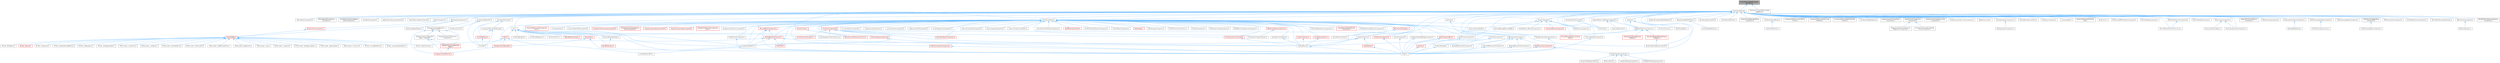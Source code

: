 digraph "AsyncPhysicsStateProcessorInterface.h"
{
 // INTERACTIVE_SVG=YES
 // LATEX_PDF_SIZE
  bgcolor="transparent";
  edge [fontname=Helvetica,fontsize=10,labelfontname=Helvetica,labelfontsize=10];
  node [fontname=Helvetica,fontsize=10,shape=box,height=0.2,width=0.4];
  Node1 [id="Node000001",label="AsyncPhysicsStateProcessor\lInterface.h",height=0.2,width=0.4,color="gray40", fillcolor="grey60", style="filled", fontcolor="black",tooltip=" "];
  Node1 -> Node2 [id="edge1_Node000001_Node000002",dir="back",color="steelblue1",style="solid",tooltip=" "];
  Node2 [id="Node000002",label="ActorComponent.h",height=0.2,width=0.4,color="grey40", fillcolor="white", style="filled",URL="$da/db1/ActorComponent_8h.html",tooltip=" "];
  Node2 -> Node3 [id="edge2_Node000002_Node000003",dir="back",color="steelblue1",style="solid",tooltip=" "];
  Node3 [id="Node000003",label="AIPerceptionComponent.h",height=0.2,width=0.4,color="grey40", fillcolor="white", style="filled",URL="$d6/d0a/AIPerceptionComponent_8h.html",tooltip=" "];
  Node2 -> Node4 [id="edge3_Node000002_Node000004",dir="back",color="steelblue1",style="solid",tooltip=" "];
  Node4 [id="Node000004",label="AIPerceptionStimuliSource\lComponent.h",height=0.2,width=0.4,color="grey40", fillcolor="white", style="filled",URL="$df/da3/AIPerceptionStimuliSourceComponent_8h.html",tooltip=" "];
  Node2 -> Node5 [id="edge4_Node000002_Node000005",dir="back",color="steelblue1",style="solid",tooltip=" "];
  Node5 [id="Node000005",label="ActorTextureStreamingBuild\lDataComponent.h",height=0.2,width=0.4,color="grey40", fillcolor="white", style="filled",URL="$d2/d6d/ActorTextureStreamingBuildDataComponent_8h.html",tooltip=" "];
  Node2 -> Node6 [id="edge5_Node000002_Node000006",dir="back",color="steelblue1",style="solid",tooltip=" "];
  Node6 [id="Node000006",label="AnimNextComponent.h",height=0.2,width=0.4,color="grey40", fillcolor="white", style="filled",URL="$d2/d67/AnimNextComponent_8h.html",tooltip=" "];
  Node2 -> Node7 [id="edge6_Node000002_Node000007",dir="back",color="steelblue1",style="solid",tooltip=" "];
  Node7 [id="Node000007",label="ApplicationLifecycleComponent.h",height=0.2,width=0.4,color="grey40", fillcolor="white", style="filled",URL="$de/db6/ApplicationLifecycleComponent_8h.html",tooltip=" "];
  Node2 -> Node8 [id="edge7_Node000002_Node000008",dir="back",color="steelblue1",style="solid",tooltip=" "];
  Node8 [id="Node000008",label="AsyncPhysicsInputComponent.h",height=0.2,width=0.4,color="grey40", fillcolor="white", style="filled",URL="$da/d20/AsyncPhysicsInputComponent_8h.html",tooltip=" "];
  Node2 -> Node9 [id="edge8_Node000002_Node000009",dir="back",color="steelblue1",style="solid",tooltip=" "];
  Node9 [id="Node000009",label="BlackboardComponent.h",height=0.2,width=0.4,color="grey40", fillcolor="white", style="filled",URL="$d9/d2d/BlackboardComponent_8h.html",tooltip=" "];
  Node9 -> Node10 [id="edge9_Node000009_Node000010",dir="back",color="steelblue1",style="solid",tooltip=" "];
  Node10 [id="Node000010",label="BlackboardKeyAllTypes.h",height=0.2,width=0.4,color="grey40", fillcolor="white", style="filled",URL="$d5/d34/BlackboardKeyAllTypes_8h.html",tooltip=" "];
  Node9 -> Node11 [id="edge10_Node000009_Node000011",dir="back",color="steelblue1",style="solid",tooltip=" "];
  Node11 [id="Node000011",label="ValueOrBBKey.h",height=0.2,width=0.4,color="red", fillcolor="#FFF0F0", style="filled",URL="$d4/d32/ValueOrBBKey_8h.html",tooltip=" "];
  Node11 -> Node12 [id="edge11_Node000011_Node000012",dir="back",color="steelblue1",style="solid",tooltip=" "];
  Node12 [id="Node000012",label="BTDecorator_ConeCheck.h",height=0.2,width=0.4,color="grey40", fillcolor="white", style="filled",URL="$dd/d41/BTDecorator__ConeCheck_8h.html",tooltip=" "];
  Node11 -> Node13 [id="edge12_Node000011_Node000013",dir="back",color="steelblue1",style="solid",tooltip=" "];
  Node13 [id="Node000013",label="BTDecorator_Cooldown.h",height=0.2,width=0.4,color="grey40", fillcolor="white", style="filled",URL="$d5/d82/BTDecorator__Cooldown_8h.html",tooltip=" "];
  Node11 -> Node14 [id="edge13_Node000011_Node000014",dir="back",color="steelblue1",style="solid",tooltip=" "];
  Node14 [id="Node000014",label="BTDecorator_DoesPathExist.h",height=0.2,width=0.4,color="grey40", fillcolor="white", style="filled",URL="$d2/d5c/BTDecorator__DoesPathExist_8h.html",tooltip=" "];
  Node11 -> Node15 [id="edge14_Node000011_Node000015",dir="back",color="steelblue1",style="solid",tooltip=" "];
  Node15 [id="Node000015",label="BTDecorator_IsAtLocation.h",height=0.2,width=0.4,color="grey40", fillcolor="white", style="filled",URL="$dd/d6b/BTDecorator__IsAtLocation_8h.html",tooltip=" "];
  Node11 -> Node16 [id="edge15_Node000011_Node000016",dir="back",color="steelblue1",style="solid",tooltip=" "];
  Node16 [id="Node000016",label="BTDecorator_IsBBEntryOfClass.h",height=0.2,width=0.4,color="grey40", fillcolor="white", style="filled",URL="$db/db2/BTDecorator__IsBBEntryOfClass_8h.html",tooltip=" "];
  Node11 -> Node17 [id="edge16_Node000011_Node000017",dir="back",color="steelblue1",style="solid",tooltip=" "];
  Node17 [id="Node000017",label="BTDecorator_KeepInCone.h",height=0.2,width=0.4,color="grey40", fillcolor="white", style="filled",URL="$d6/dea/BTDecorator__KeepInCone_8h.html",tooltip=" "];
  Node11 -> Node18 [id="edge17_Node000011_Node000018",dir="back",color="steelblue1",style="solid",tooltip=" "];
  Node18 [id="Node000018",label="BTDecorator_Loop.h",height=0.2,width=0.4,color="grey40", fillcolor="white", style="filled",URL="$d1/ddb/BTDecorator__Loop_8h.html",tooltip=" "];
  Node11 -> Node19 [id="edge18_Node000011_Node000019",dir="back",color="steelblue1",style="solid",tooltip=" "];
  Node19 [id="Node000019",label="BTDecorator_LoopUntil.h",height=0.2,width=0.4,color="grey40", fillcolor="white", style="filled",URL="$d2/d65/BTDecorator__LoopUntil_8h.html",tooltip=" "];
  Node11 -> Node20 [id="edge19_Node000011_Node000020",dir="back",color="steelblue1",style="solid",tooltip=" "];
  Node20 [id="Node000020",label="BTDecorator_SetTagCooldown.h",height=0.2,width=0.4,color="grey40", fillcolor="white", style="filled",URL="$d9/dfe/BTDecorator__SetTagCooldown_8h.html",tooltip=" "];
  Node11 -> Node21 [id="edge20_Node000011_Node000021",dir="back",color="steelblue1",style="solid",tooltip=" "];
  Node21 [id="Node000021",label="BTDecorator_TagCooldown.h",height=0.2,width=0.4,color="grey40", fillcolor="white", style="filled",URL="$d0/d4a/BTDecorator__TagCooldown_8h.html",tooltip=" "];
  Node11 -> Node22 [id="edge21_Node000011_Node000022",dir="back",color="steelblue1",style="solid",tooltip=" "];
  Node22 [id="Node000022",label="BTDecorator_TimeLimit.h",height=0.2,width=0.4,color="grey40", fillcolor="white", style="filled",URL="$d4/dc0/BTDecorator__TimeLimit_8h.html",tooltip=" "];
  Node11 -> Node23 [id="edge22_Node000011_Node000023",dir="back",color="steelblue1",style="solid",tooltip=" "];
  Node23 [id="Node000023",label="BTTask_FinishWithResult.h",height=0.2,width=0.4,color="grey40", fillcolor="white", style="filled",URL="$dd/dbf/BTTask__FinishWithResult_8h.html",tooltip=" "];
  Node11 -> Node24 [id="edge23_Node000011_Node000024",dir="back",color="steelblue1",style="solid",tooltip=" "];
  Node24 [id="Node000024",label="BTTask_GameplayTaskBase.h",height=0.2,width=0.4,color="grey40", fillcolor="white", style="filled",URL="$df/d1a/BTTask__GameplayTaskBase_8h.html",tooltip=" "];
  Node11 -> Node25 [id="edge24_Node000011_Node000025",dir="back",color="steelblue1",style="solid",tooltip=" "];
  Node25 [id="Node000025",label="BTTask_MakeNoise.h",height=0.2,width=0.4,color="grey40", fillcolor="white", style="filled",URL="$d8/d21/BTTask__MakeNoise_8h.html",tooltip=" "];
  Node11 -> Node26 [id="edge25_Node000011_Node000026",dir="back",color="steelblue1",style="solid",tooltip=" "];
  Node26 [id="Node000026",label="BTTask_MoveTo.h",height=0.2,width=0.4,color="red", fillcolor="#FFF0F0", style="filled",URL="$d7/d8b/BTTask__MoveTo_8h.html",tooltip=" "];
  Node11 -> Node28 [id="edge26_Node000011_Node000028",dir="back",color="steelblue1",style="solid",tooltip=" "];
  Node28 [id="Node000028",label="BTTask_PlayAnimation.h",height=0.2,width=0.4,color="grey40", fillcolor="white", style="filled",URL="$db/d8d/BTTask__PlayAnimation_8h.html",tooltip=" "];
  Node11 -> Node29 [id="edge27_Node000011_Node000029",dir="back",color="steelblue1",style="solid",tooltip=" "];
  Node29 [id="Node000029",label="BTTask_PlaySound.h",height=0.2,width=0.4,color="grey40", fillcolor="white", style="filled",URL="$d8/d54/BTTask__PlaySound_8h.html",tooltip=" "];
  Node11 -> Node30 [id="edge28_Node000011_Node000030",dir="back",color="steelblue1",style="solid",tooltip=" "];
  Node30 [id="Node000030",label="BTTask_RotateToFaceBBEntry.h",height=0.2,width=0.4,color="grey40", fillcolor="white", style="filled",URL="$d3/d07/BTTask__RotateToFaceBBEntry_8h.html",tooltip=" "];
  Node11 -> Node31 [id="edge29_Node000011_Node000031",dir="back",color="steelblue1",style="solid",tooltip=" "];
  Node31 [id="Node000031",label="BTTask_SetKeyValue.h",height=0.2,width=0.4,color="grey40", fillcolor="white", style="filled",URL="$df/d17/BTTask__SetKeyValue_8h.html",tooltip=" "];
  Node11 -> Node32 [id="edge30_Node000011_Node000032",dir="back",color="steelblue1",style="solid",tooltip=" "];
  Node32 [id="Node000032",label="BTTask_SetTagCooldown.h",height=0.2,width=0.4,color="grey40", fillcolor="white", style="filled",URL="$d7/d84/BTTask__SetTagCooldown_8h.html",tooltip=" "];
  Node2 -> Node35 [id="edge31_Node000002_Node000035",dir="back",color="steelblue1",style="solid",tooltip=" "];
  Node35 [id="Node000035",label="BlueprintComponentNodeSpawner.h",height=0.2,width=0.4,color="grey40", fillcolor="white", style="filled",URL="$d2/d98/BlueprintComponentNodeSpawner_8h.html",tooltip=" "];
  Node2 -> Node36 [id="edge32_Node000002_Node000036",dir="back",color="steelblue1",style="solid",tooltip=" "];
  Node36 [id="Node000036",label="BlueprintGraphDefinitions.h",height=0.2,width=0.4,color="grey40", fillcolor="white", style="filled",URL="$d7/d5e/BlueprintGraphDefinitions_8h.html",tooltip=" "];
  Node36 -> Node37 [id="edge33_Node000036_Node000037",dir="back",color="steelblue1",style="solid",tooltip=" "];
  Node37 [id="Node000037",label="AnimGraphDefinitions.h",height=0.2,width=0.4,color="grey40", fillcolor="white", style="filled",URL="$d9/d78/AnimGraphDefinitions_8h.html",tooltip=" "];
  Node2 -> Node38 [id="edge34_Node000002_Node000038",dir="back",color="steelblue1",style="solid",tooltip=" "];
  Node38 [id="Node000038",label="BoundsCopyComponent.h",height=0.2,width=0.4,color="grey40", fillcolor="white", style="filled",URL="$d2/d10/BoundsCopyComponent_8h.html",tooltip=" "];
  Node2 -> Node39 [id="edge35_Node000002_Node000039",dir="back",color="steelblue1",style="solid",tooltip=" "];
  Node39 [id="Node000039",label="BrainComponent.h",height=0.2,width=0.4,color="grey40", fillcolor="white", style="filled",URL="$d6/dc0/BrainComponent_8h.html",tooltip=" "];
  Node39 -> Node40 [id="edge36_Node000039_Node000040",dir="back",color="steelblue1",style="solid",tooltip=" "];
  Node40 [id="Node000040",label="BehaviorTreeComponent.h",height=0.2,width=0.4,color="red", fillcolor="#FFF0F0", style="filled",URL="$dc/d7b/BehaviorTreeComponent_8h.html",tooltip=" "];
  Node40 -> Node11 [id="edge37_Node000040_Node000011",dir="back",color="steelblue1",style="solid",tooltip=" "];
  Node2 -> Node68 [id="edge38_Node000002_Node000068",dir="back",color="steelblue1",style="solid",tooltip=" "];
  Node68 [id="Node000068",label="ChaosMoverBackend.h",height=0.2,width=0.4,color="grey40", fillcolor="white", style="filled",URL="$de/d0f/ChaosMoverBackend_8h.html",tooltip=" "];
  Node2 -> Node69 [id="edge39_Node000002_Node000069",dir="back",color="steelblue1",style="solid",tooltip=" "];
  Node69 [id="Node000069",label="Character.h",height=0.2,width=0.4,color="grey40", fillcolor="white", style="filled",URL="$db/dc7/Character_8h.html",tooltip=" "];
  Node69 -> Node70 [id="edge40_Node000069_Node000070",dir="back",color="steelblue1",style="solid",tooltip=" "];
  Node70 [id="Node000070",label="ArchVisCharacter.h",height=0.2,width=0.4,color="grey40", fillcolor="white", style="filled",URL="$d3/d2b/ArchVisCharacter_8h.html",tooltip=" "];
  Node69 -> Node71 [id="edge41_Node000069_Node000071",dir="back",color="steelblue1",style="solid",tooltip=" "];
  Node71 [id="Node000071",label="EQSTestingPawn.h",height=0.2,width=0.4,color="grey40", fillcolor="white", style="filled",URL="$de/d48/EQSTestingPawn_8h.html",tooltip=" "];
  Node69 -> Node72 [id="edge42_Node000069_Node000072",dir="back",color="steelblue1",style="solid",tooltip=" "];
  Node72 [id="Node000072",label="EngineMinimal.h",height=0.2,width=0.4,color="grey40", fillcolor="white", style="filled",URL="$d0/d2c/EngineMinimal_8h.html",tooltip=" "];
  Node72 -> Node73 [id="edge43_Node000072_Node000073",dir="back",color="steelblue1",style="solid",tooltip=" "];
  Node73 [id="Node000073",label="Engine.h",height=0.2,width=0.4,color="grey40", fillcolor="white", style="filled",URL="$d1/d34/Public_2Engine_8h.html",tooltip=" "];
  Node2 -> Node74 [id="edge44_Node000002_Node000074",dir="back",color="steelblue1",style="solid",tooltip=" "];
  Node74 [id="Node000074",label="ClusterUnionReplicatedProxy\lComponent.h",height=0.2,width=0.4,color="grey40", fillcolor="white", style="filled",URL="$da/d2c/ClusterUnionReplicatedProxyComponent_8h.html",tooltip=" "];
  Node2 -> Node75 [id="edge45_Node000002_Node000075",dir="back",color="steelblue1",style="solid",tooltip=" "];
  Node75 [id="Node000075",label="ComponentAssetBroker.h",height=0.2,width=0.4,color="grey40", fillcolor="white", style="filled",URL="$da/ddd/ComponentAssetBroker_8h.html",tooltip=" "];
  Node75 -> Node76 [id="edge46_Node000075_Node000076",dir="back",color="steelblue1",style="solid",tooltip=" "];
  Node76 [id="Node000076",label="AudioEditorModule.h",height=0.2,width=0.4,color="grey40", fillcolor="white", style="filled",URL="$d4/d28/AudioEditorModule_8h.html",tooltip=" "];
  Node2 -> Node77 [id="edge47_Node000002_Node000077",dir="back",color="steelblue1",style="solid",tooltip=" "];
  Node77 [id="Node000077",label="ComponentEditorContextMenu\lContex.h",height=0.2,width=0.4,color="grey40", fillcolor="white", style="filled",URL="$db/d71/ComponentEditorContextMenuContex_8h.html",tooltip=" "];
  Node2 -> Node78 [id="edge48_Node000002_Node000078",dir="back",color="steelblue1",style="solid",tooltip=" "];
  Node78 [id="Node000078",label="ComponentEditorUtils.h",height=0.2,width=0.4,color="grey40", fillcolor="white", style="filled",URL="$d0/d4b/ComponentEditorUtils_8h.html",tooltip=" "];
  Node78 -> Node79 [id="edge49_Node000078_Node000079",dir="back",color="steelblue1",style="solid",tooltip=" "];
  Node79 [id="Node000079",label="PackedLevelActor.h",height=0.2,width=0.4,color="grey40", fillcolor="white", style="filled",URL="$d7/dfa/PackedLevelActor_8h.html",tooltip=" "];
  Node78 -> Node80 [id="edge50_Node000078_Node000080",dir="back",color="steelblue1",style="solid",tooltip=" "];
  Node80 [id="Node000080",label="UnrealEd.h",height=0.2,width=0.4,color="grey40", fillcolor="white", style="filled",URL="$d2/d5f/UnrealEd_8h.html",tooltip=" "];
  Node2 -> Node81 [id="edge51_Node000002_Node000081",dir="back",color="steelblue1",style="solid",tooltip=" "];
  Node81 [id="Node000081",label="ComponentElementEditorCopy\lAndPaste.h",height=0.2,width=0.4,color="grey40", fillcolor="white", style="filled",URL="$da/d37/ComponentElementEditorCopyAndPaste_8h.html",tooltip=" "];
  Node2 -> Node82 [id="edge52_Node000002_Node000082",dir="back",color="steelblue1",style="solid",tooltip=" "];
  Node82 [id="Node000082",label="ComponentRecreateRenderState\lContext.h",height=0.2,width=0.4,color="grey40", fillcolor="white", style="filled",URL="$de/dd0/ComponentRecreateRenderStateContext_8h.html",tooltip=" "];
  Node2 -> Node83 [id="edge53_Node000002_Node000083",dir="back",color="steelblue1",style="solid",tooltip=" "];
  Node83 [id="Node000083",label="ComponentTypeRegistry.h",height=0.2,width=0.4,color="grey40", fillcolor="white", style="filled",URL="$dd/d81/ComponentTypeRegistry_8h.html",tooltip=" "];
  Node2 -> Node84 [id="edge54_Node000002_Node000084",dir="back",color="steelblue1",style="solid",tooltip=" "];
  Node84 [id="Node000084",label="ComponentVisualizer.h",height=0.2,width=0.4,color="grey40", fillcolor="white", style="filled",URL="$d3/d9b/ComponentVisualizer_8h.html",tooltip=" "];
  Node84 -> Node85 [id="edge55_Node000084_Node000085",dir="back",color="steelblue1",style="solid",tooltip=" "];
  Node85 [id="Node000085",label="ComponentVisualizerManager.h",height=0.2,width=0.4,color="grey40", fillcolor="white", style="filled",URL="$d5/d81/ComponentVisualizerManager_8h.html",tooltip=" "];
  Node85 -> Node80 [id="edge56_Node000085_Node000080",dir="back",color="steelblue1",style="solid",tooltip=" "];
  Node85 -> Node86 [id="edge57_Node000085_Node000086",dir="back",color="steelblue1",style="solid",tooltip=" "];
  Node86 [id="Node000086",label="UnrealEdEngine.h",height=0.2,width=0.4,color="red", fillcolor="#FFF0F0", style="filled",URL="$d2/d51/UnrealEdEngine_8h.html",tooltip=" "];
  Node86 -> Node80 [id="edge58_Node000086_Node000080",dir="back",color="steelblue1",style="solid",tooltip=" "];
  Node84 -> Node80 [id="edge59_Node000084_Node000080",dir="back",color="steelblue1",style="solid",tooltip=" "];
  Node84 -> Node86 [id="edge60_Node000084_Node000086",dir="back",color="steelblue1",style="solid",tooltip=" "];
  Node2 -> Node88 [id="edge61_Node000002_Node000088",dir="back",color="steelblue1",style="solid",tooltip=" "];
  Node88 [id="Node000088",label="DisplayClusterConfiguration\lTypes_ICVFX.h",height=0.2,width=0.4,color="grey40", fillcolor="white", style="filled",URL="$d3/dc4/DisplayClusterConfigurationTypes__ICVFX_8h.html",tooltip=" "];
  Node88 -> Node89 [id="edge62_Node000088_Node000089",dir="back",color="steelblue1",style="solid",tooltip=" "];
  Node89 [id="Node000089",label="DisplayClusterConfiguration\lTypes.h",height=0.2,width=0.4,color="red", fillcolor="#FFF0F0", style="filled",URL="$d5/dc6/DisplayClusterConfigurationTypes_8h.html",tooltip=" "];
  Node89 -> Node94 [id="edge63_Node000089_Node000094",dir="back",color="steelblue1",style="solid",tooltip=" "];
  Node94 [id="Node000094",label="DisplayClusterRootActor.h",height=0.2,width=0.4,color="red", fillcolor="#FFF0F0", style="filled",URL="$d0/d41/DisplayClusterRootActor_8h.html",tooltip=" "];
  Node88 -> Node99 [id="edge64_Node000088_Node000099",dir="back",color="steelblue1",style="solid",tooltip=" "];
  Node99 [id="Node000099",label="DisplayClusterConfiguration\lTypes_Viewport.h",height=0.2,width=0.4,color="grey40", fillcolor="white", style="filled",URL="$d1/d6b/DisplayClusterConfigurationTypes__Viewport_8h.html",tooltip=" "];
  Node99 -> Node89 [id="edge65_Node000099_Node000089",dir="back",color="steelblue1",style="solid",tooltip=" "];
  Node99 -> Node94 [id="edge66_Node000099_Node000094",dir="back",color="steelblue1",style="solid",tooltip=" "];
  Node88 -> Node100 [id="edge67_Node000088_Node000100",dir="back",color="steelblue1",style="solid",tooltip=" "];
  Node100 [id="Node000100",label="DisplayClusterICVFXCamera\lComponent.h",height=0.2,width=0.4,color="grey40", fillcolor="white", style="filled",URL="$d9/de0/DisplayClusterICVFXCameraComponent_8h.html",tooltip=" "];
  Node88 -> Node94 [id="edge68_Node000088_Node000094",dir="back",color="steelblue1",style="solid",tooltip=" "];
  Node2 -> Node101 [id="edge69_Node000002_Node000101",dir="back",color="steelblue1",style="solid",tooltip=" "];
  Node101 [id="Node000101",label="DisplayClusterPreviewShare\lComponent.h",height=0.2,width=0.4,color="grey40", fillcolor="white", style="filled",URL="$d0/d2c/DisplayClusterPreviewShareComponent_8h.html",tooltip=" "];
  Node2 -> Node102 [id="edge70_Node000002_Node000102",dir="back",color="steelblue1",style="solid",tooltip=" "];
  Node102 [id="Node000102",label="DisplayClusterStageActor\lComponent.h",height=0.2,width=0.4,color="grey40", fillcolor="white", style="filled",URL="$d6/d98/DisplayClusterStageActorComponent_8h.html",tooltip=" "];
  Node102 -> Node103 [id="edge71_Node000102_Node000103",dir="back",color="steelblue1",style="solid",tooltip=" "];
  Node103 [id="Node000103",label="DisplayClusterChromakeyCard\lStageActorComponent.h",height=0.2,width=0.4,color="grey40", fillcolor="white", style="filled",URL="$db/dbc/DisplayClusterChromakeyCardStageActorComponent_8h.html",tooltip=" "];
  Node102 -> Node104 [id="edge72_Node000102_Node000104",dir="back",color="steelblue1",style="solid",tooltip=" "];
  Node104 [id="Node000104",label="DisplayClusterLightCardStage\lActorComponent.h",height=0.2,width=0.4,color="grey40", fillcolor="white", style="filled",URL="$d0/db9/DisplayClusterLightCardStageActorComponent_8h.html",tooltip=" "];
  Node2 -> Node105 [id="edge73_Node000002_Node000105",dir="back",color="steelblue1",style="solid",tooltip=" "];
  Node105 [id="Node000105",label="DisplayClusterStageGeometry\lComponent.h",height=0.2,width=0.4,color="grey40", fillcolor="white", style="filled",URL="$d2/df3/DisplayClusterStageGeometryComponent_8h.html",tooltip=" "];
  Node2 -> Node106 [id="edge74_Node000002_Node000106",dir="back",color="steelblue1",style="solid",tooltip=" "];
  Node106 [id="Node000106",label="DisplayClusterSyncTickComponent.h",height=0.2,width=0.4,color="grey40", fillcolor="white", style="filled",URL="$d5/d00/DisplayClusterSyncTickComponent_8h.html",tooltip=" "];
  Node2 -> Node107 [id="edge75_Node000002_Node000107",dir="back",color="steelblue1",style="solid",tooltip=" "];
  Node107 [id="Node000107",label="DlgReferenceTree.h",height=0.2,width=0.4,color="grey40", fillcolor="white", style="filled",URL="$db/dd3/DlgReferenceTree_8h.html",tooltip=" "];
  Node2 -> Node72 [id="edge76_Node000002_Node000072",dir="back",color="steelblue1",style="solid",tooltip=" "];
  Node2 -> Node108 [id="edge77_Node000002_Node000108",dir="back",color="steelblue1",style="solid",tooltip=" "];
  Node108 [id="Node000108",label="EngineSharedPCH.h",height=0.2,width=0.4,color="grey40", fillcolor="white", style="filled",URL="$dc/dbb/EngineSharedPCH_8h.html",tooltip=" "];
  Node108 -> Node109 [id="edge78_Node000108_Node000109",dir="back",color="steelblue1",style="solid",tooltip=" "];
  Node109 [id="Node000109",label="UnrealEdSharedPCH.h",height=0.2,width=0.4,color="grey40", fillcolor="white", style="filled",URL="$d1/de6/UnrealEdSharedPCH_8h.html",tooltip=" "];
  Node2 -> Node110 [id="edge79_Node000002_Node000110",dir="back",color="steelblue1",style="solid",tooltip=" "];
  Node110 [id="Node000110",label="GameplayTasksComponent.h",height=0.2,width=0.4,color="grey40", fillcolor="white", style="filled",URL="$d6/d36/GameplayTasksComponent_8h.html",tooltip=" "];
  Node110 -> Node111 [id="edge80_Node000110_Node000111",dir="back",color="steelblue1",style="solid",tooltip=" "];
  Node111 [id="Node000111",label="AbilitySystemComponent.h",height=0.2,width=0.4,color="grey40", fillcolor="white", style="filled",URL="$d0/da3/AbilitySystemComponent_8h.html",tooltip=" "];
  Node2 -> Node112 [id="edge81_Node000002_Node000112",dir="back",color="steelblue1",style="solid",tooltip=" "];
  Node112 [id="Node000112",label="InputComponent.h",height=0.2,width=0.4,color="grey40", fillcolor="white", style="filled",URL="$d4/de7/InputComponent_8h.html",tooltip=" "];
  Node112 -> Node72 [id="edge82_Node000112_Node000072",dir="back",color="steelblue1",style="solid",tooltip=" "];
  Node112 -> Node108 [id="edge83_Node000112_Node000108",dir="back",color="steelblue1",style="solid",tooltip=" "];
  Node112 -> Node113 [id="edge84_Node000112_Node000113",dir="back",color="steelblue1",style="solid",tooltip=" "];
  Node113 [id="Node000113",label="InputSettings.h",height=0.2,width=0.4,color="red", fillcolor="#FFF0F0", style="filled",URL="$da/d88/InputSettings_8h.html",tooltip=" "];
  Node113 -> Node73 [id="edge85_Node000113_Node000073",dir="back",color="steelblue1",style="solid",tooltip=" "];
  Node2 -> Node116 [id="edge86_Node000002_Node000116",dir="back",color="steelblue1",style="solid",tooltip=" "];
  Node116 [id="Node000116",label="KismetReinstanceUtilities.h",height=0.2,width=0.4,color="grey40", fillcolor="white", style="filled",URL="$d4/dae/KismetReinstanceUtilities_8h.html",tooltip=" "];
  Node2 -> Node117 [id="edge87_Node000002_Node000117",dir="back",color="steelblue1",style="solid",tooltip=" "];
  Node117 [id="Node000117",label="LODSyncComponent.h",height=0.2,width=0.4,color="grey40", fillcolor="white", style="filled",URL="$d0/dbf/LODSyncComponent_8h.html",tooltip=" "];
  Node2 -> Node118 [id="edge88_Node000002_Node000118",dir="back",color="steelblue1",style="solid",tooltip=" "];
  Node118 [id="Node000118",label="LandscapeEdit.h",height=0.2,width=0.4,color="grey40", fillcolor="white", style="filled",URL="$df/d61/LandscapeEdit_8h.html",tooltip=" "];
  Node2 -> Node119 [id="edge89_Node000002_Node000119",dir="back",color="steelblue1",style="solid",tooltip=" "];
  Node119 [id="Node000119",label="Level.h",height=0.2,width=0.4,color="grey40", fillcolor="white", style="filled",URL="$d9/da2/Level_8h.html",tooltip=" "];
  Node119 -> Node120 [id="edge90_Node000119_Node000120",dir="back",color="steelblue1",style="solid",tooltip=" "];
  Node120 [id="Node000120",label="AsyncRegisterLevelContext.cpp",height=0.2,width=0.4,color="grey40", fillcolor="white", style="filled",URL="$da/df8/AsyncRegisterLevelContext_8cpp.html",tooltip=" "];
  Node119 -> Node121 [id="edge91_Node000119_Node000121",dir="back",color="steelblue1",style="solid",tooltip=" "];
  Node121 [id="Node000121",label="Editor.h",height=0.2,width=0.4,color="red", fillcolor="#FFF0F0", style="filled",URL="$de/d6e/Editor_8h.html",tooltip=" "];
  Node121 -> Node218 [id="edge92_Node000121_Node000218",dir="back",color="steelblue1",style="solid",tooltip=" "];
  Node218 [id="Node000218",label="DisplayClusterObjectRef.h",height=0.2,width=0.4,color="red", fillcolor="#FFF0F0", style="filled",URL="$d9/d87/DisplayClusterObjectRef_8h.html",tooltip=" "];
  Node218 -> Node94 [id="edge93_Node000218_Node000094",dir="back",color="steelblue1",style="solid",tooltip=" "];
  Node121 -> Node80 [id="edge94_Node000121_Node000080",dir="back",color="steelblue1",style="solid",tooltip=" "];
  Node121 -> Node109 [id="edge95_Node000121_Node000109",dir="back",color="steelblue1",style="solid",tooltip=" "];
  Node119 -> Node73 [id="edge96_Node000119_Node000073",dir="back",color="steelblue1",style="solid",tooltip=" "];
  Node119 -> Node108 [id="edge97_Node000119_Node000108",dir="back",color="steelblue1",style="solid",tooltip=" "];
  Node119 -> Node348 [id="edge98_Node000119_Node000348",dir="back",color="steelblue1",style="solid",tooltip=" "];
  Node348 [id="Node000348",label="EngineUtils.h",height=0.2,width=0.4,color="red", fillcolor="#FFF0F0", style="filled",URL="$d4/d61/EngineUtils_8h.html",tooltip=" "];
  Node348 -> Node218 [id="edge99_Node000348_Node000218",dir="back",color="steelblue1",style="solid",tooltip=" "];
  Node348 -> Node73 [id="edge100_Node000348_Node000073",dir="back",color="steelblue1",style="solid",tooltip=" "];
  Node119 -> Node355 [id="edge101_Node000119_Node000355",dir="back",color="steelblue1",style="solid",tooltip=" "];
  Node355 [id="Node000355",label="ExternalPackageHelper.h",height=0.2,width=0.4,color="grey40", fillcolor="white", style="filled",URL="$d3/d2f/ExternalPackageHelper_8h.html",tooltip=" "];
  Node355 -> Node356 [id="edge102_Node000355_Node000356",dir="back",color="steelblue1",style="solid",tooltip=" "];
  Node356 [id="Node000356",label="WorldDataLayers.h",height=0.2,width=0.4,color="red", fillcolor="#FFF0F0", style="filled",URL="$d1/d1d/WorldDataLayers_8h.html",tooltip=" "];
  Node119 -> Node357 [id="edge103_Node000119_Node000357",dir="back",color="steelblue1",style="solid",tooltip=" "];
  Node357 [id="Node000357",label="LevelDragDropOp.h",height=0.2,width=0.4,color="grey40", fillcolor="white", style="filled",URL="$dc/da5/LevelDragDropOp_8h.html",tooltip=" "];
  Node119 -> Node358 [id="edge104_Node000119_Node000358",dir="back",color="steelblue1",style="solid",tooltip=" "];
  Node358 [id="Node000358",label="LevelScriptBlueprint.h",height=0.2,width=0.4,color="grey40", fillcolor="white", style="filled",URL="$da/dfb/LevelScriptBlueprint_8h.html",tooltip=" "];
  Node119 -> Node359 [id="edge105_Node000119_Node000359",dir="back",color="steelblue1",style="solid",tooltip=" "];
  Node359 [id="Node000359",label="PrimitiveSceneProxyDesc.h",height=0.2,width=0.4,color="red", fillcolor="#FFF0F0", style="filled",URL="$d8/d20/PrimitiveSceneProxyDesc_8h.html",tooltip=" "];
  Node119 -> Node370 [id="edge106_Node000119_Node000370",dir="back",color="steelblue1",style="solid",tooltip=" "];
  Node370 [id="Node000370",label="SurfaceIterators.h",height=0.2,width=0.4,color="grey40", fillcolor="white", style="filled",URL="$da/de6/SurfaceIterators_8h.html",tooltip=" "];
  Node119 -> Node356 [id="edge107_Node000119_Node000356",dir="back",color="steelblue1",style="solid",tooltip=" "];
  Node119 -> Node371 [id="edge108_Node000119_Node000371",dir="back",color="steelblue1",style="solid",tooltip=" "];
  Node371 [id="Node000371",label="WorldPartitionHelpers.h",height=0.2,width=0.4,color="red", fillcolor="#FFF0F0", style="filled",URL="$d9/dff/WorldPartitionHelpers_8h.html",tooltip=" "];
  Node2 -> Node373 [id="edge109_Node000002_Node000373",dir="back",color="steelblue1",style="solid",tooltip=" "];
  Node373 [id="Node000373",label="MarkActorRenderStateDirty\lTask.h",height=0.2,width=0.4,color="grey40", fillcolor="white", style="filled",URL="$d0/d61/MarkActorRenderStateDirtyTask_8h.html",tooltip=" "];
  Node2 -> Node374 [id="edge110_Node000002_Node000374",dir="back",color="steelblue1",style="solid",tooltip=" "];
  Node374 [id="Node000374",label="MaterialList.h",height=0.2,width=0.4,color="grey40", fillcolor="white", style="filled",URL="$df/d0c/MaterialList_8h.html",tooltip=" "];
  Node2 -> Node375 [id="edge111_Node000002_Node000375",dir="back",color="steelblue1",style="solid",tooltip=" "];
  Node375 [id="Node000375",label="MetasoundOfflinePlayerComponent.h",height=0.2,width=0.4,color="grey40", fillcolor="white", style="filled",URL="$d8/d8f/MetasoundOfflinePlayerComponent_8h.html",tooltip=" "];
  Node2 -> Node376 [id="edge112_Node000002_Node000376",dir="back",color="steelblue1",style="solid",tooltip=" "];
  Node376 [id="Node000376",label="ModularVehicleBaseComponent.h",height=0.2,width=0.4,color="grey40", fillcolor="white", style="filled",URL="$d3/dc7/ModularVehicleBaseComponent_8h.html",tooltip=" "];
  Node2 -> Node377 [id="edge113_Node000002_Node000377",dir="back",color="steelblue1",style="solid",tooltip=" "];
  Node377 [id="Node000377",label="MovementComponent.h",height=0.2,width=0.4,color="grey40", fillcolor="white", style="filled",URL="$dd/dc8/MovementComponent_8h.html",tooltip=" "];
  Node377 -> Node73 [id="edge114_Node000377_Node000073",dir="back",color="steelblue1",style="solid",tooltip=" "];
  Node377 -> Node378 [id="edge115_Node000377_Node000378",dir="back",color="steelblue1",style="solid",tooltip=" "];
  Node378 [id="Node000378",label="InterpToMovementComponent.h",height=0.2,width=0.4,color="grey40", fillcolor="white", style="filled",URL="$db/d5e/InterpToMovementComponent_8h.html",tooltip=" "];
  Node377 -> Node379 [id="edge116_Node000377_Node000379",dir="back",color="steelblue1",style="solid",tooltip=" "];
  Node379 [id="Node000379",label="NavMovementComponent.h",height=0.2,width=0.4,color="red", fillcolor="#FFF0F0", style="filled",URL="$de/d97/NavMovementComponent_8h.html",tooltip=" "];
  Node379 -> Node73 [id="edge117_Node000379_Node000073",dir="back",color="steelblue1",style="solid",tooltip=" "];
  Node379 -> Node380 [id="edge118_Node000379_Node000380",dir="back",color="steelblue1",style="solid",tooltip=" "];
  Node380 [id="Node000380",label="PathFollowingComponent.h",height=0.2,width=0.4,color="grey40", fillcolor="white", style="filled",URL="$d5/d0b/PathFollowingComponent_8h.html",tooltip=" "];
  Node380 -> Node381 [id="edge119_Node000380_Node000381",dir="back",color="steelblue1",style="solid",tooltip=" "];
  Node381 [id="Node000381",label="AIAsyncTaskBlueprintProxy.h",height=0.2,width=0.4,color="grey40", fillcolor="white", style="filled",URL="$db/d07/AIAsyncTaskBlueprintProxy_8h.html",tooltip=" "];
  Node380 -> Node382 [id="edge120_Node000380_Node000382",dir="back",color="steelblue1",style="solid",tooltip=" "];
  Node382 [id="Node000382",label="AITask_MoveTo.h",height=0.2,width=0.4,color="grey40", fillcolor="white", style="filled",URL="$d4/dc4/AITask__MoveTo_8h.html",tooltip=" "];
  Node380 -> Node383 [id="edge121_Node000380_Node000383",dir="back",color="steelblue1",style="solid",tooltip=" "];
  Node383 [id="Node000383",label="CrowdFollowingComponent.h",height=0.2,width=0.4,color="grey40", fillcolor="white", style="filled",URL="$db/d23/CrowdFollowingComponent_8h.html",tooltip=" "];
  Node380 -> Node384 [id="edge122_Node000380_Node000384",dir="back",color="steelblue1",style="solid",tooltip=" "];
  Node384 [id="Node000384",label="GridPathFollowingComponent.h",height=0.2,width=0.4,color="grey40", fillcolor="white", style="filled",URL="$d9/d84/GridPathFollowingComponent_8h.html",tooltip=" "];
  Node377 -> Node402 [id="edge123_Node000377_Node000402",dir="back",color="steelblue1",style="solid",tooltip=" "];
  Node402 [id="Node000402",label="ProjectileMovementComponent.h",height=0.2,width=0.4,color="grey40", fillcolor="white", style="filled",URL="$dd/d2f/ProjectileMovementComponent_8h.html",tooltip=" "];
  Node402 -> Node73 [id="edge124_Node000402_Node000073",dir="back",color="steelblue1",style="solid",tooltip=" "];
  Node377 -> Node403 [id="edge125_Node000377_Node000403",dir="back",color="steelblue1",style="solid",tooltip=" "];
  Node403 [id="Node000403",label="RotatingMovementComponent.h",height=0.2,width=0.4,color="grey40", fillcolor="white", style="filled",URL="$da/db6/RotatingMovementComponent_8h.html",tooltip=" "];
  Node403 -> Node73 [id="edge126_Node000403_Node000073",dir="back",color="steelblue1",style="solid",tooltip=" "];
  Node2 -> Node404 [id="edge127_Node000002_Node000404",dir="back",color="steelblue1",style="solid",tooltip=" "];
  Node404 [id="Node000404",label="MoverComponent.h",height=0.2,width=0.4,color="grey40", fillcolor="white", style="filled",URL="$dc/d95/MoverComponent_8h.html",tooltip=" "];
  Node404 -> Node405 [id="edge128_Node000404_Node000405",dir="back",color="steelblue1",style="solid",tooltip=" "];
  Node405 [id="Node000405",label="CharacterMoverComponent.h",height=0.2,width=0.4,color="red", fillcolor="#FFF0F0", style="filled",URL="$d2/d92/CharacterMoverComponent_8h.html",tooltip=" "];
  Node404 -> Node408 [id="edge129_Node000404_Node000408",dir="back",color="steelblue1",style="solid",tooltip=" "];
  Node408 [id="Node000408",label="MotionWarpingMoverAdapter.h",height=0.2,width=0.4,color="grey40", fillcolor="white", style="filled",URL="$d2/dbb/MotionWarpingMoverAdapter_8h.html",tooltip=" "];
  Node404 -> Node399 [id="edge130_Node000404_Node000399",dir="back",color="steelblue1",style="solid",tooltip=" "];
  Node399 [id="Node000399",label="MoverNetworkPhysicsLiaison\lBase.h",height=0.2,width=0.4,color="red", fillcolor="#FFF0F0", style="filled",URL="$d6/d54/MoverNetworkPhysicsLiaisonBase_8h.html",tooltip=" "];
  Node404 -> Node409 [id="edge131_Node000404_Node000409",dir="back",color="steelblue1",style="solid",tooltip=" "];
  Node409 [id="Node000409",label="NavMoverComponent.h",height=0.2,width=0.4,color="grey40", fillcolor="white", style="filled",URL="$df/dbc/NavMoverComponent_8h.html",tooltip=" "];
  Node404 -> Node410 [id="edge132_Node000404_Node000410",dir="back",color="steelblue1",style="solid",tooltip=" "];
  Node410 [id="Node000410",label="PathedPhysicsMoverComponent.h",height=0.2,width=0.4,color="grey40", fillcolor="white", style="filled",URL="$d2/dea/PathedPhysicsMoverComponent_8h.html",tooltip=" "];
  Node404 -> Node411 [id="edge133_Node000404_Node000411",dir="back",color="steelblue1",style="solid",tooltip=" "];
  Node411 [id="Node000411",label="PhysicsStanceModifier.h",height=0.2,width=0.4,color="grey40", fillcolor="white", style="filled",URL="$dc/d04/PhysicsStanceModifier_8h.html",tooltip=" "];
  Node2 -> Node412 [id="edge134_Node000002_Node000412",dir="back",color="steelblue1",style="solid",tooltip=" "];
  Node412 [id="Node000412",label="MoverDebugComponent.h",height=0.2,width=0.4,color="grey40", fillcolor="white", style="filled",URL="$d8/d6c/MoverDebugComponent_8h.html",tooltip=" "];
  Node2 -> Node413 [id="edge135_Node000002_Node000413",dir="back",color="steelblue1",style="solid",tooltip=" "];
  Node413 [id="Node000413",label="MoverNetworkPredictionLiaison.h",height=0.2,width=0.4,color="grey40", fillcolor="white", style="filled",URL="$d3/da4/MoverNetworkPredictionLiaison_8h.html",tooltip=" "];
  Node2 -> Node414 [id="edge136_Node000002_Node000414",dir="back",color="steelblue1",style="solid",tooltip=" "];
  Node414 [id="Node000414",label="MoverStandaloneLiaison.h",height=0.2,width=0.4,color="grey40", fillcolor="white", style="filled",URL="$dd/d84/MoverStandaloneLiaison_8h.html",tooltip=" "];
  Node2 -> Node415 [id="edge137_Node000002_Node000415",dir="back",color="steelblue1",style="solid",tooltip=" "];
  Node415 [id="Node000415",label="MusicClockComponent.h",height=0.2,width=0.4,color="grey40", fillcolor="white", style="filled",URL="$dc/dd9/MusicClockComponent_8h.html",tooltip=" "];
  Node415 -> Node416 [id="edge138_Node000415_Node000416",dir="back",color="steelblue1",style="solid",tooltip=" "];
  Node416 [id="Node000416",label="MusicClockDriverBase.h",height=0.2,width=0.4,color="grey40", fillcolor="white", style="filled",URL="$d5/d9a/MusicClockDriverBase_8h.html",tooltip=" "];
  Node415 -> Node417 [id="edge139_Node000415_Node000417",dir="back",color="steelblue1",style="solid",tooltip=" "];
  Node417 [id="Node000417",label="MusicTempometerComponent.h",height=0.2,width=0.4,color="grey40", fillcolor="white", style="filled",URL="$d9/ddf/MusicTempometerComponent_8h.html",tooltip=" "];
  Node2 -> Node417 [id="edge140_Node000002_Node000417",dir="back",color="steelblue1",style="solid",tooltip=" "];
  Node2 -> Node409 [id="edge141_Node000002_Node000409",dir="back",color="steelblue1",style="solid",tooltip=" "];
  Node2 -> Node392 [id="edge142_Node000002_Node000392",dir="back",color="steelblue1",style="solid",tooltip=" "];
  Node392 [id="Node000392",label="NetworkPhysicsComponent.h",height=0.2,width=0.4,color="grey40", fillcolor="white", style="filled",URL="$d5/dcb/NetworkPhysicsComponent_8h.html",tooltip=" "];
  Node392 -> Node393 [id="edge143_Node000392_Node000393",dir="back",color="steelblue1",style="solid",tooltip=" "];
  Node393 [id="Node000393",label="ChaosSimModuleManagerAsync\lCallback.h",height=0.2,width=0.4,color="red", fillcolor="#FFF0F0", style="filled",URL="$d7/dd0/ChaosSimModuleManagerAsyncCallback_8h.html",tooltip=" "];
  Node393 -> Node376 [id="edge144_Node000393_Node000376",dir="back",color="steelblue1",style="solid",tooltip=" "];
  Node392 -> Node397 [id="edge145_Node000392_Node000397",dir="back",color="steelblue1",style="solid",tooltip=" "];
  Node397 [id="Node000397",label="ChaosVehicleManagerAsync\lCallback.h",height=0.2,width=0.4,color="red", fillcolor="#FFF0F0", style="filled",URL="$d4/dea/ChaosVehicleManagerAsyncCallback_8h.html",tooltip=" "];
  Node392 -> Node399 [id="edge146_Node000392_Node000399",dir="back",color="steelblue1",style="solid",tooltip=" "];
  Node2 -> Node418 [id="edge147_Node000002_Node000418",dir="back",color="steelblue1",style="solid",tooltip=" "];
  Node418 [id="Node000418",label="NetworkPhysicsSettingsComponent.h",height=0.2,width=0.4,color="grey40", fillcolor="white", style="filled",URL="$dc/dea/NetworkPhysicsSettingsComponent_8h.html",tooltip=" "];
  Node418 -> Node392 [id="edge148_Node000418_Node000392",dir="back",color="steelblue1",style="solid",tooltip=" "];
  Node418 -> Node419 [id="edge149_Node000418_Node000419",dir="back",color="steelblue1",style="solid",tooltip=" "];
  Node419 [id="Node000419",label="PhysicsReplication.h",height=0.2,width=0.4,color="grey40", fillcolor="white", style="filled",URL="$dc/d56/PhysicsReplication_8h.html",tooltip=" "];
  Node2 -> Node420 [id="edge150_Node000002_Node000420",dir="back",color="steelblue1",style="solid",tooltip=" "];
  Node420 [id="Node000420",label="NetworkPredictionComponent.h",height=0.2,width=0.4,color="grey40", fillcolor="white", style="filled",URL="$d9/d97/NetworkPredictionComponent_8h.html",tooltip=" "];
  Node420 -> Node413 [id="edge151_Node000420_Node000413",dir="back",color="steelblue1",style="solid",tooltip=" "];
  Node2 -> Node421 [id="edge152_Node000002_Node000421",dir="back",color="steelblue1",style="solid",tooltip=" "];
  Node421 [id="Node000421",label="NetworkPredictionPhysics\lComponent.h",height=0.2,width=0.4,color="grey40", fillcolor="white", style="filled",URL="$d1/d6b/NetworkPredictionPhysicsComponent_8h.html",tooltip=" "];
  Node2 -> Node380 [id="edge153_Node000002_Node000380",dir="back",color="steelblue1",style="solid",tooltip=" "];
  Node2 -> Node422 [id="edge154_Node000002_Node000422",dir="back",color="steelblue1",style="solid",tooltip=" "];
  Node422 [id="Node000422",label="PawnNoiseEmitterComponent.h",height=0.2,width=0.4,color="grey40", fillcolor="white", style="filled",URL="$de/d71/PawnNoiseEmitterComponent_8h.html",tooltip=" "];
  Node422 -> Node73 [id="edge155_Node000422_Node000073",dir="back",color="steelblue1",style="solid",tooltip=" "];
  Node2 -> Node423 [id="edge156_Node000002_Node000423",dir="back",color="steelblue1",style="solid",tooltip=" "];
  Node423 [id="Node000423",label="PawnSensingComponent.h",height=0.2,width=0.4,color="grey40", fillcolor="white", style="filled",URL="$d0/d30/PawnSensingComponent_8h.html",tooltip=" "];
  Node2 -> Node424 [id="edge157_Node000002_Node000424",dir="back",color="steelblue1",style="solid",tooltip=" "];
  Node424 [id="Node000424",label="PhysicalAnimationComponent.h",height=0.2,width=0.4,color="grey40", fillcolor="white", style="filled",URL="$de/d7f/PhysicalAnimationComponent_8h.html",tooltip=" "];
  Node424 -> Node425 [id="edge158_Node000424_Node000425",dir="back",color="steelblue1",style="solid",tooltip=" "];
  Node425 [id="Node000425",label="SkeletalBodySetup.h",height=0.2,width=0.4,color="grey40", fillcolor="white", style="filled",URL="$dc/dbc/SkeletalBodySetup_8h.html",tooltip=" "];
  Node2 -> Node426 [id="edge159_Node000002_Node000426",dir="back",color="steelblue1",style="solid",tooltip=" "];
  Node426 [id="Node000426",label="PhysicsHandleComponent.h",height=0.2,width=0.4,color="grey40", fillcolor="white", style="filled",URL="$d5/dd0/PhysicsHandleComponent_8h.html",tooltip=" "];
  Node426 -> Node73 [id="edge160_Node000426_Node000073",dir="back",color="steelblue1",style="solid",tooltip=" "];
  Node2 -> Node427 [id="edge161_Node000002_Node000427",dir="back",color="steelblue1",style="solid",tooltip=" "];
  Node427 [id="Node000427",label="PixelStreaming2InputComponent.h",height=0.2,width=0.4,color="grey40", fillcolor="white", style="filled",URL="$da/dda/PixelStreaming2InputComponent_8h.html",tooltip=" "];
  Node427 -> Node428 [id="edge162_Node000427_Node000428",dir="back",color="steelblue1",style="solid",tooltip=" "];
  Node428 [id="Node000428",label="PixelStreaming2Common.h",height=0.2,width=0.4,color="grey40", fillcolor="white", style="filled",URL="$d1/d1e/PixelStreaming2Common_8h.html",tooltip=" "];
  Node2 -> Node429 [id="edge163_Node000002_Node000429",dir="back",color="steelblue1",style="solid",tooltip=" "];
  Node429 [id="Node000429",label="PixelStreamingInputComponent.h",height=0.2,width=0.4,color="grey40", fillcolor="white", style="filled",URL="$d5/d26/PixelStreamingInputComponent_8h.html",tooltip=" "];
  Node2 -> Node430 [id="edge164_Node000002_Node000430",dir="back",color="steelblue1",style="solid",tooltip=" "];
  Node430 [id="Node000430",label="PixelStreamingSignalling\lComponent.h",height=0.2,width=0.4,color="grey40", fillcolor="white", style="filled",URL="$df/d48/PixelStreamingSignallingComponent_8h.html",tooltip=" "];
  Node430 -> Node431 [id="edge165_Node000430_Node000431",dir="back",color="steelblue1",style="solid",tooltip=" "];
  Node431 [id="Node000431",label="PixelStreamingPeerComponent.h",height=0.2,width=0.4,color="grey40", fillcolor="white", style="filled",URL="$de/d4d/PixelStreamingPeerComponent_8h.html",tooltip=" "];
  Node2 -> Node432 [id="edge166_Node000002_Node000432",dir="back",color="steelblue1",style="solid",tooltip=" "];
  Node432 [id="Node000432",label="PlatformEventsComponent.h",height=0.2,width=0.4,color="grey40", fillcolor="white", style="filled",URL="$d7/db9/PlatformEventsComponent_8h.html",tooltip=" "];
  Node2 -> Node433 [id="edge167_Node000002_Node000433",dir="back",color="steelblue1",style="solid",tooltip=" "];
  Node433 [id="Node000433",label="SComponentClassCombo.h",height=0.2,width=0.4,color="grey40", fillcolor="white", style="filled",URL="$dc/df2/SComponentClassCombo_8h.html",tooltip=" "];
  Node433 -> Node302 [id="edge168_Node000433_Node000302",dir="back",color="steelblue1",style="solid",tooltip=" "];
  Node302 [id="Node000302",label="SSCSEditor.h",height=0.2,width=0.4,color="grey40", fillcolor="white", style="filled",URL="$d0/d2e/SSCSEditor_8h.html",tooltip=" "];
  Node2 -> Node302 [id="edge169_Node000002_Node000302",dir="back",color="steelblue1",style="solid",tooltip=" "];
  Node2 -> Node434 [id="edge170_Node000002_Node000434",dir="back",color="steelblue1",style="solid",tooltip=" "];
  Node434 [id="Node000434",label="SceneComponent.h",height=0.2,width=0.4,color="grey40", fillcolor="white", style="filled",URL="$dd/de8/SceneComponent_8h.html",tooltip=" "];
  Node434 -> Node435 [id="edge171_Node000434_Node000435",dir="back",color="steelblue1",style="solid",tooltip=" "];
  Node435 [id="Node000435",label="AsyncMovementUtils.h",height=0.2,width=0.4,color="grey40", fillcolor="white", style="filled",URL="$d4/d3a/AsyncMovementUtils_8h.html",tooltip=" "];
  Node434 -> Node436 [id="edge172_Node000434_Node000436",dir="back",color="steelblue1",style="solid",tooltip=" "];
  Node436 [id="Node000436",label="AtmosphericFogComponent.h",height=0.2,width=0.4,color="grey40", fillcolor="white", style="filled",URL="$da/d15/AtmosphericFogComponent_8h.html",tooltip=" "];
  Node434 -> Node437 [id="edge173_Node000434_Node000437",dir="back",color="steelblue1",style="solid",tooltip=" "];
  Node437 [id="Node000437",label="AudioComponent.h",height=0.2,width=0.4,color="red", fillcolor="#FFF0F0", style="filled",URL="$d6/d67/AudioComponent_8h.html",tooltip=" "];
  Node437 -> Node72 [id="edge174_Node000437_Node000072",dir="back",color="steelblue1",style="solid",tooltip=" "];
  Node434 -> Node452 [id="edge175_Node000434_Node000452",dir="back",color="steelblue1",style="solid",tooltip=" "];
  Node452 [id="Node000452",label="CameraComponent.h",height=0.2,width=0.4,color="red", fillcolor="#FFF0F0", style="filled",URL="$dc/d7b/CameraComponent_8h.html",tooltip=" "];
  Node452 -> Node72 [id="edge176_Node000452_Node000072",dir="back",color="steelblue1",style="solid",tooltip=" "];
  Node434 -> Node454 [id="edge177_Node000434_Node000454",dir="back",color="steelblue1",style="solid",tooltip=" "];
  Node454 [id="Node000454",label="CameraShakeSourceComponent.h",height=0.2,width=0.4,color="grey40", fillcolor="white", style="filled",URL="$d1/d5c/CameraShakeSourceComponent_8h.html",tooltip=" "];
  Node434 -> Node455 [id="edge178_Node000434_Node000455",dir="back",color="steelblue1",style="solid",tooltip=" "];
  Node455 [id="Node000455",label="ChaosDeformableCollisions\lComponent.h",height=0.2,width=0.4,color="red", fillcolor="#FFF0F0", style="filled",URL="$d3/da7/ChaosDeformableCollisionsComponent_8h.html",tooltip=" "];
  Node434 -> Node457 [id="edge179_Node000434_Node000457",dir="back",color="steelblue1",style="solid",tooltip=" "];
  Node457 [id="Node000457",label="ChaosDeformableSolverComponent.h",height=0.2,width=0.4,color="grey40", fillcolor="white", style="filled",URL="$dd/df6/ChaosDeformableSolverComponent_8h.html",tooltip=" "];
  Node434 -> Node458 [id="edge180_Node000434_Node000458",dir="back",color="steelblue1",style="solid",tooltip=" "];
  Node458 [id="Node000458",label="CharacterMovementComponent\lAsync.h",height=0.2,width=0.4,color="red", fillcolor="#FFF0F0", style="filled",URL="$d4/dde/CharacterMovementComponentAsync_8h.html",tooltip=" "];
  Node434 -> Node459 [id="edge181_Node000434_Node000459",dir="back",color="steelblue1",style="solid",tooltip=" "];
  Node459 [id="Node000459",label="ChildActorComponent.h",height=0.2,width=0.4,color="red", fillcolor="#FFF0F0", style="filled",URL="$d8/da3/ChildActorComponent_8h.html",tooltip=" "];
  Node459 -> Node73 [id="edge182_Node000459_Node000073",dir="back",color="steelblue1",style="solid",tooltip=" "];
  Node434 -> Node1750 [id="edge183_Node000434_Node001750",dir="back",color="steelblue1",style="solid",tooltip=" "];
  Node1750 [id="Node001750",label="ComponentUtils.h",height=0.2,width=0.4,color="grey40", fillcolor="white", style="filled",URL="$d2/d9f/ComponentUtils_8h.html",tooltip=" "];
  Node434 -> Node1751 [id="edge184_Node000434_Node001751",dir="back",color="steelblue1",style="solid",tooltip=" "];
  Node1751 [id="Node001751",label="DecalComponent.h",height=0.2,width=0.4,color="grey40", fillcolor="white", style="filled",URL="$dc/d4d/DecalComponent_8h.html",tooltip=" "];
  Node1751 -> Node73 [id="edge185_Node001751_Node000073",dir="back",color="steelblue1",style="solid",tooltip=" "];
  Node434 -> Node1752 [id="edge186_Node000434_Node001752",dir="back",color="steelblue1",style="solid",tooltip=" "];
  Node1752 [id="Node001752",label="DestructibleHLODComponent.h",height=0.2,width=0.4,color="grey40", fillcolor="white", style="filled",URL="$d5/daf/DestructibleHLODComponent_8h.html",tooltip=" "];
  Node434 -> Node1753 [id="edge187_Node000434_Node001753",dir="back",color="steelblue1",style="solid",tooltip=" "];
  Node1753 [id="Node001753",label="DisplayClusterCameraComponent.h",height=0.2,width=0.4,color="red", fillcolor="#FFF0F0", style="filled",URL="$dd/d6b/DisplayClusterCameraComponent_8h.html",tooltip=" "];
  Node434 -> Node1755 [id="edge188_Node000434_Node001755",dir="back",color="steelblue1",style="solid",tooltip=" "];
  Node1755 [id="Node001755",label="DisplayClusterDisplayDevice\lBaseComponent.h",height=0.2,width=0.4,color="red", fillcolor="#FFF0F0", style="filled",URL="$d6/d67/DisplayClusterDisplayDeviceBaseComponent_8h.html",tooltip=" "];
  Node434 -> Node1757 [id="edge189_Node000434_Node001757",dir="back",color="steelblue1",style="solid",tooltip=" "];
  Node1757 [id="Node001757",label="DisplayClusterLabelComponent.h",height=0.2,width=0.4,color="red", fillcolor="#FFF0F0", style="filled",URL="$dc/d7f/DisplayClusterLabelComponent_8h.html",tooltip=" "];
  Node434 -> Node218 [id="edge190_Node000434_Node000218",dir="back",color="steelblue1",style="solid",tooltip=" "];
  Node434 -> Node1759 [id="edge191_Node000434_Node001759",dir="back",color="steelblue1",style="solid",tooltip=" "];
  Node1759 [id="Node001759",label="DisplayClusterOriginComponent.h",height=0.2,width=0.4,color="red", fillcolor="#FFF0F0", style="filled",URL="$d8/dfe/DisplayClusterOriginComponent_8h.html",tooltip=" "];
  Node434 -> Node1760 [id="edge192_Node000434_Node001760",dir="back",color="steelblue1",style="solid",tooltip=" "];
  Node1760 [id="Node001760",label="DisplayClusterSceneComponent\lSync.h",height=0.2,width=0.4,color="red", fillcolor="#FFF0F0", style="filled",URL="$d7/d3f/DisplayClusterSceneComponentSync_8h.html",tooltip=" "];
  Node434 -> Node1763 [id="edge193_Node000434_Node001763",dir="back",color="steelblue1",style="solid",tooltip=" "];
  Node1763 [id="Node001763",label="DisplayClusterXformComponent.h",height=0.2,width=0.4,color="grey40", fillcolor="white", style="filled",URL="$de/d08/DisplayClusterXformComponent_8h.html",tooltip=" "];
  Node434 -> Node72 [id="edge194_Node000434_Node000072",dir="back",color="steelblue1",style="solid",tooltip=" "];
  Node434 -> Node108 [id="edge195_Node000434_Node000108",dir="back",color="steelblue1",style="solid",tooltip=" "];
  Node434 -> Node1764 [id="edge196_Node000434_Node001764",dir="back",color="steelblue1",style="solid",tooltip=" "];
  Node1764 [id="Node001764",label="ExponentialHeightFogComponent.h",height=0.2,width=0.4,color="grey40", fillcolor="white", style="filled",URL="$da/dfb/ExponentialHeightFogComponent_8h.html",tooltip=" "];
  Node1764 -> Node73 [id="edge197_Node001764_Node000073",dir="back",color="steelblue1",style="solid",tooltip=" "];
  Node434 -> Node1765 [id="edge198_Node000434_Node001765",dir="back",color="steelblue1",style="solid",tooltip=" "];
  Node1765 [id="Node001765",label="ForceFeedbackComponent.h",height=0.2,width=0.4,color="grey40", fillcolor="white", style="filled",URL="$d2/db8/ForceFeedbackComponent_8h.html",tooltip=" "];
  Node434 -> Node827 [id="edge199_Node000434_Node000827",dir="back",color="steelblue1",style="solid",tooltip=" "];
  Node827 [id="Node000827",label="IDisplayClusterProjection.h",height=0.2,width=0.4,color="grey40", fillcolor="white", style="filled",URL="$d3/ddf/IDisplayClusterProjection_8h.html",tooltip=" "];
  Node434 -> Node1766 [id="edge200_Node000434_Node001766",dir="back",color="steelblue1",style="solid",tooltip=" "];
  Node1766 [id="Node001766",label="LevelInstanceComponent.h",height=0.2,width=0.4,color="grey40", fillcolor="white", style="filled",URL="$df/d41/LevelInstanceComponent_8h.html",tooltip=" "];
  Node434 -> Node1767 [id="edge201_Node000434_Node001767",dir="back",color="steelblue1",style="solid",tooltip=" "];
  Node1767 [id="Node001767",label="LightComponentBase.h",height=0.2,width=0.4,color="red", fillcolor="#FFF0F0", style="filled",URL="$d6/dfb/LightComponentBase_8h.html",tooltip=" "];
  Node1767 -> Node73 [id="edge202_Node001767_Node000073",dir="back",color="steelblue1",style="solid",tooltip=" "];
  Node434 -> Node1775 [id="edge203_Node000434_Node001775",dir="back",color="steelblue1",style="solid",tooltip=" "];
  Node1775 [id="Node001775",label="LightmassPortalComponent.h",height=0.2,width=0.4,color="grey40", fillcolor="white", style="filled",URL="$d2/d96/LightmassPortalComponent_8h.html",tooltip=" "];
  Node434 -> Node1776 [id="edge204_Node000434_Node001776",dir="back",color="steelblue1",style="solid",tooltip=" "];
  Node1776 [id="Node001776",label="LocalFogVolumeComponent.h",height=0.2,width=0.4,color="grey40", fillcolor="white", style="filled",URL="$d2/d4f/LocalFogVolumeComponent_8h.html",tooltip=" "];
  Node434 -> Node377 [id="edge205_Node000434_Node000377",dir="back",color="steelblue1",style="solid",tooltip=" "];
  Node434 -> Node1777 [id="edge206_Node000434_Node001777",dir="back",color="steelblue1",style="solid",tooltip=" "];
  Node1777 [id="Node001777",label="MovementUtilsTypes.h",height=0.2,width=0.4,color="red", fillcolor="#FFF0F0", style="filled",URL="$dd/d05/MovementUtilsTypes_8h.html",tooltip=" "];
  Node1777 -> Node435 [id="edge207_Node001777_Node000435",dir="back",color="steelblue1",style="solid",tooltip=" "];
  Node434 -> Node1819 [id="edge208_Node000434_Node001819",dir="back",color="steelblue1",style="solid",tooltip=" "];
  Node1819 [id="Node001819",label="MovieScene3DTransformSection.h",height=0.2,width=0.4,color="red", fillcolor="#FFF0F0", style="filled",URL="$de/dab/MovieScene3DTransformSection_8h.html",tooltip=" "];
  Node434 -> Node872 [id="edge209_Node000434_Node000872",dir="back",color="steelblue1",style="solid",tooltip=" "];
  Node872 [id="Node000872",label="ParticleSystemComponent.h",height=0.2,width=0.4,color="red", fillcolor="#FFF0F0", style="filled",URL="$d4/d17/ParticleSystemComponent_8h.html",tooltip=" "];
  Node872 -> Node72 [id="edge210_Node000872_Node000072",dir="back",color="steelblue1",style="solid",tooltip=" "];
  Node434 -> Node1842 [id="edge211_Node000434_Node001842",dir="back",color="steelblue1",style="solid",tooltip=" "];
  Node1842 [id="Node001842",label="PhysicsConstraintComponent.h",height=0.2,width=0.4,color="grey40", fillcolor="white", style="filled",URL="$d1/da5/PhysicsConstraintComponent_8h.html",tooltip=" "];
  Node434 -> Node1843 [id="edge212_Node000434_Node001843",dir="back",color="steelblue1",style="solid",tooltip=" "];
  Node1843 [id="Node001843",label="PhysicsSpringComponent.h",height=0.2,width=0.4,color="grey40", fillcolor="white", style="filled",URL="$de/df9/PhysicsSpringComponent_8h.html",tooltip=" "];
  Node434 -> Node411 [id="edge213_Node000434_Node000411",dir="back",color="steelblue1",style="solid",tooltip=" "];
  Node434 -> Node1844 [id="edge214_Node000434_Node001844",dir="back",color="steelblue1",style="solid",tooltip=" "];
  Node1844 [id="Node001844",label="PhysicsThrusterComponent.h",height=0.2,width=0.4,color="grey40", fillcolor="white", style="filled",URL="$db/d5d/PhysicsThrusterComponent_8h.html",tooltip=" "];
  Node434 -> Node886 [id="edge215_Node000434_Node000886",dir="back",color="steelblue1",style="solid",tooltip=" "];
  Node886 [id="Node000886",label="PostProcessComponent.h",height=0.2,width=0.4,color="grey40", fillcolor="white", style="filled",URL="$d7/db2/PostProcessComponent_8h.html",tooltip=" "];
  Node886 -> Node73 [id="edge216_Node000886_Node000073",dir="back",color="steelblue1",style="solid",tooltip=" "];
  Node434 -> Node631 [id="edge217_Node000434_Node000631",dir="back",color="steelblue1",style="solid",tooltip=" "];
  Node631 [id="Node000631",label="PrimitiveComponent.h",height=0.2,width=0.4,color="red", fillcolor="#FFF0F0", style="filled",URL="$df/d9f/PrimitiveComponent_8h.html",tooltip=" "];
  Node631 -> Node120 [id="edge218_Node000631_Node000120",dir="back",color="steelblue1",style="solid",tooltip=" "];
  Node631 -> Node72 [id="edge219_Node000631_Node000072",dir="back",color="steelblue1",style="solid",tooltip=" "];
  Node631 -> Node108 [id="edge220_Node000631_Node000108",dir="back",color="steelblue1",style="solid",tooltip=" "];
  Node631 -> Node376 [id="edge221_Node000631_Node000376",dir="back",color="steelblue1",style="solid",tooltip=" "];
  Node631 -> Node872 [id="edge222_Node000631_Node000872",dir="back",color="steelblue1",style="solid",tooltip=" "];
  Node631 -> Node359 [id="edge223_Node000631_Node000359",dir="back",color="steelblue1",style="solid",tooltip=" "];
  Node631 -> Node907 [id="edge224_Node000631_Node000907",dir="back",color="steelblue1",style="solid",tooltip=" "];
  Node907 [id="Node000907",label="VehicleSimBaseComponent.h",height=0.2,width=0.4,color="red", fillcolor="#FFF0F0", style="filled",URL="$d3/db2/VehicleSimBaseComponent_8h.html",tooltip=" "];
  Node434 -> Node1845 [id="edge225_Node000434_Node001845",dir="back",color="steelblue1",style="solid",tooltip=" "];
  Node1845 [id="Node001845",label="RadialForceComponent.h",height=0.2,width=0.4,color="grey40", fillcolor="white", style="filled",URL="$d2/d85/RadialForceComponent_8h.html",tooltip=" "];
  Node1845 -> Node73 [id="edge226_Node001845_Node000073",dir="back",color="steelblue1",style="solid",tooltip=" "];
  Node434 -> Node1846 [id="edge227_Node000434_Node001846",dir="back",color="steelblue1",style="solid",tooltip=" "];
  Node1846 [id="Node001846",label="ReflectionCaptureComponent.h",height=0.2,width=0.4,color="red", fillcolor="#FFF0F0", style="filled",URL="$da/d9c/ReflectionCaptureComponent_8h.html",tooltip=" "];
  Node1846 -> Node73 [id="edge228_Node001846_Node000073",dir="back",color="steelblue1",style="solid",tooltip=" "];
  Node434 -> Node1850 [id="edge229_Node000434_Node001850",dir="back",color="steelblue1",style="solid",tooltip=" "];
  Node1850 [id="Node001850",label="RemoteControlTrackerComponent.h",height=0.2,width=0.4,color="grey40", fillcolor="white", style="filled",URL="$dc/d2c/RemoteControlTrackerComponent_8h.html",tooltip=" "];
  Node434 -> Node1249 [id="edge230_Node000434_Node001249",dir="back",color="steelblue1",style="solid",tooltip=" "];
  Node1249 [id="Node001249",label="RigVMExecuteContext.h",height=0.2,width=0.4,color="red", fillcolor="#FFF0F0", style="filled",URL="$d8/d0d/RigVMExecuteContext_8h.html",tooltip=" "];
  Node434 -> Node1851 [id="edge231_Node000434_Node001851",dir="back",color="steelblue1",style="solid",tooltip=" "];
  Node1851 [id="Node001851",label="RuntimeVirtualTextureComponent.h",height=0.2,width=0.4,color="grey40", fillcolor="white", style="filled",URL="$d7/dcf/RuntimeVirtualTextureComponent_8h.html",tooltip=" "];
  Node434 -> Node302 [id="edge232_Node000434_Node000302",dir="back",color="steelblue1",style="solid",tooltip=" "];
  Node434 -> Node1852 [id="edge233_Node000434_Node001852",dir="back",color="steelblue1",style="solid",tooltip=" "];
  Node1852 [id="Node001852",label="SceneCaptureComponent.h",height=0.2,width=0.4,color="red", fillcolor="#FFF0F0", style="filled",URL="$d2/d59/SceneCaptureComponent_8h.html",tooltip=" "];
  Node1852 -> Node73 [id="edge234_Node001852_Node000073",dir="back",color="steelblue1",style="solid",tooltip=" "];
  Node434 -> Node757 [id="edge235_Node000434_Node000757",dir="back",color="steelblue1",style="solid",tooltip=" "];
  Node757 [id="Node000757",label="SkeletalMeshComponent.h",height=0.2,width=0.4,color="red", fillcolor="#FFF0F0", style="filled",URL="$d8/db5/SkeletalMeshComponent_8h.html",tooltip=" "];
  Node757 -> Node28 [id="edge236_Node000757_Node000028",dir="back",color="steelblue1",style="solid",tooltip=" "];
  Node757 -> Node72 [id="edge237_Node000757_Node000072",dir="back",color="steelblue1",style="solid",tooltip=" "];
  Node757 -> Node108 [id="edge238_Node000757_Node000108",dir="back",color="steelblue1",style="solid",tooltip=" "];
  Node757 -> Node783 [id="edge239_Node000757_Node000783",dir="back",color="steelblue1",style="solid",tooltip=" "];
  Node783 [id="Node000783",label="TraceFilter.h",height=0.2,width=0.4,color="red", fillcolor="#FFF0F0", style="filled",URL="$de/dc1/TraceFilter_8h.html",tooltip=" "];
  Node434 -> Node754 [id="edge240_Node000434_Node000754",dir="back",color="steelblue1",style="solid",tooltip=" "];
  Node754 [id="Node000754",label="SkinnedMeshComponent.h",height=0.2,width=0.4,color="red", fillcolor="#FFF0F0", style="filled",URL="$da/d62/SkinnedMeshComponent_8h.html",tooltip=" "];
  Node754 -> Node73 [id="edge241_Node000754_Node000073",dir="back",color="steelblue1",style="solid",tooltip=" "];
  Node754 -> Node108 [id="edge242_Node000754_Node000108",dir="back",color="steelblue1",style="solid",tooltip=" "];
  Node754 -> Node757 [id="edge243_Node000754_Node000757",dir="back",color="steelblue1",style="solid",tooltip=" "];
  Node434 -> Node1145 [id="edge244_Node000434_Node001145",dir="back",color="steelblue1",style="solid",tooltip=" "];
  Node1145 [id="Node001145",label="SkyAtmosphereComponent.h",height=0.2,width=0.4,color="red", fillcolor="#FFF0F0", style="filled",URL="$d8/d19/SkyAtmosphereComponent_8h.html",tooltip=" "];
  Node1145 -> Node436 [id="edge245_Node001145_Node000436",dir="back",color="steelblue1",style="solid",tooltip=" "];
  Node434 -> Node1856 [id="edge246_Node000434_Node001856",dir="back",color="steelblue1",style="solid",tooltip=" "];
  Node1856 [id="Node001856",label="SmartObjectComponent.h",height=0.2,width=0.4,color="grey40", fillcolor="white", style="filled",URL="$d4/da3/SmartObjectComponent_8h.html",tooltip=" "];
  Node434 -> Node1857 [id="edge247_Node000434_Node001857",dir="back",color="steelblue1",style="solid",tooltip=" "];
  Node1857 [id="Node001857",label="SpringArmComponent.h",height=0.2,width=0.4,color="grey40", fillcolor="white", style="filled",URL="$dc/d59/SpringArmComponent_8h.html",tooltip=" "];
  Node1857 -> Node72 [id="edge248_Node001857_Node000072",dir="back",color="steelblue1",style="solid",tooltip=" "];
  Node434 -> Node1858 [id="edge249_Node000434_Node001858",dir="back",color="steelblue1",style="solid",tooltip=" "];
  Node1858 [id="Node001858",label="StateTargets.h",height=0.2,width=0.4,color="red", fillcolor="#FFF0F0", style="filled",URL="$de/d0d/StateTargets_8h.html",tooltip=" "];
  Node434 -> Node1867 [id="edge250_Node000434_Node001867",dir="back",color="steelblue1",style="solid",tooltip=" "];
  Node1867 [id="Node001867",label="StereoLayerComponent.h",height=0.2,width=0.4,color="grey40", fillcolor="white", style="filled",URL="$db/d10/StereoLayerComponent_8h.html",tooltip=" "];
  Node434 -> Node1868 [id="edge251_Node000434_Node001868",dir="back",color="steelblue1",style="solid",tooltip=" "];
  Node1868 [id="Node001868",label="Text3DCharacterTransform.h",height=0.2,width=0.4,color="grey40", fillcolor="white", style="filled",URL="$d7/df0/Text3DCharacterTransform_8h.html",tooltip=" "];
  Node434 -> Node1869 [id="edge252_Node000434_Node001869",dir="back",color="steelblue1",style="solid",tooltip=" "];
  Node1869 [id="Node001869",label="Text3DComponent.h",height=0.2,width=0.4,color="grey40", fillcolor="white", style="filled",URL="$d1/dba/Text3DComponent_8h.html",tooltip=" "];
  Node434 -> Node1870 [id="edge253_Node000434_Node001870",dir="back",color="steelblue1",style="solid",tooltip=" "];
  Node1870 [id="Node001870",label="TransformData.h",height=0.2,width=0.4,color="red", fillcolor="#FFF0F0", style="filled",URL="$de/db4/TransformData_8h.html",tooltip=" "];
  Node1870 -> Node1819 [id="edge254_Node001870_Node001819",dir="back",color="steelblue1",style="solid",tooltip=" "];
  Node434 -> Node907 [id="edge255_Node000434_Node000907",dir="back",color="steelblue1",style="solid",tooltip=" "];
  Node434 -> Node1149 [id="edge256_Node000434_Node001149",dir="back",color="steelblue1",style="solid",tooltip=" "];
  Node1149 [id="Node001149",label="VolumetricCloudComponent.h",height=0.2,width=0.4,color="grey40", fillcolor="white", style="filled",URL="$d3/d3c/VolumetricCloudComponent_8h.html",tooltip=" "];
  Node434 -> Node1871 [id="edge257_Node000434_Node001871",dir="back",color="steelblue1",style="solid",tooltip=" "];
  Node1871 [id="Node001871",label="WindDirectionalSourceComponent.h",height=0.2,width=0.4,color="grey40", fillcolor="white", style="filled",URL="$de/dd0/WindDirectionalSourceComponent_8h.html",tooltip=" "];
  Node2 -> Node1872 [id="edge258_Node000002_Node001872",dir="back",color="steelblue1",style="solid",tooltip=" "];
  Node1872 [id="Node001872",label="Selection.h",height=0.2,width=0.4,color="grey40", fillcolor="white", style="filled",URL="$d9/d60/Editor_2UnrealEd_2Public_2Selection_8h.html",tooltip=" "];
  Node1872 -> Node1873 [id="edge259_Node001872_Node001873",dir="back",color="steelblue1",style="solid",tooltip=" "];
  Node1873 [id="Node001873",label="Selection.h",height=0.2,width=0.4,color="red", fillcolor="#FFF0F0", style="filled",URL="$d8/d49/Runtime_2Engine_2Classes_2Engine_2Selection_8h.html",tooltip=" "];
  Node1873 -> Node73 [id="edge260_Node001873_Node000073",dir="back",color="steelblue1",style="solid",tooltip=" "];
  Node2 -> Node1877 [id="edge261_Node000002_Node001877",dir="back",color="steelblue1",style="solid",tooltip=" "];
  Node1877 [id="Node001877",label="SmartObjectUserComponent.h",height=0.2,width=0.4,color="grey40", fillcolor="white", style="filled",URL="$d5/d23/SmartObjectUserComponent_8h.html",tooltip=" "];
  Node2 -> Node1878 [id="edge262_Node000002_Node001878",dir="back",color="steelblue1",style="solid",tooltip=" "];
  Node1878 [id="Node001878",label="SourceEffectEnvelopeFollower.h",height=0.2,width=0.4,color="grey40", fillcolor="white", style="filled",URL="$d9/d77/SourceEffectEnvelopeFollower_8h.html",tooltip=" "];
  Node2 -> Node1879 [id="edge263_Node000002_Node001879",dir="back",color="steelblue1",style="solid",tooltip=" "];
  Node1879 [id="Node001879",label="TimelineComponent.h",height=0.2,width=0.4,color="grey40", fillcolor="white", style="filled",URL="$d8/d17/TimelineComponent_8h.html",tooltip=" "];
  Node1879 -> Node73 [id="edge264_Node001879_Node000073",dir="back",color="steelblue1",style="solid",tooltip=" "];
  Node1879 -> Node1880 [id="edge265_Node001879_Node001880",dir="back",color="steelblue1",style="solid",tooltip=" "];
  Node1880 [id="Node001880",label="TimelineTemplate.h",height=0.2,width=0.4,color="grey40", fillcolor="white", style="filled",URL="$d8/dcf/TimelineTemplate_8h.html",tooltip=" "];
  Node1880 -> Node73 [id="edge266_Node001880_Node000073",dir="back",color="steelblue1",style="solid",tooltip=" "];
  Node2 -> Node783 [id="edge267_Node000002_Node000783",dir="back",color="steelblue1",style="solid",tooltip=" "];
  Node2 -> Node1881 [id="edge268_Node000002_Node001881",dir="back",color="steelblue1",style="solid",tooltip=" "];
  Node1881 [id="Node001881",label="WaterTerrainComponent.h",height=0.2,width=0.4,color="grey40", fillcolor="white", style="filled",URL="$d2/dd6/WaterTerrainComponent_8h.html",tooltip=" "];
  Node1881 -> Node645 [id="edge269_Node001881_Node000645",dir="back",color="steelblue1",style="solid",tooltip=" "];
  Node645 [id="Node000645",label="WaterSubsystem.h",height=0.2,width=0.4,color="grey40", fillcolor="white", style="filled",URL="$d0/d57/WaterSubsystem_8h.html",tooltip=" "];
  Node2 -> Node1882 [id="edge270_Node000002_Node001882",dir="back",color="steelblue1",style="solid",tooltip=" "];
  Node1882 [id="Node001882",label="WorldPartitionStreamingSource\lComponent.h",height=0.2,width=0.4,color="grey40", fillcolor="white", style="filled",URL="$dd/d3c/WorldPartitionStreamingSourceComponent_8h.html",tooltip=" "];
  Node1 -> Node1883 [id="edge271_Node000001_Node001883",dir="back",color="steelblue1",style="solid",tooltip=" "];
  Node1883 [id="Node001883",label="PhysScene_AsyncPhysicsState\lJobQueue.h",height=0.2,width=0.4,color="grey40", fillcolor="white", style="filled",URL="$d9/da4/PhysScene__AsyncPhysicsStateJobQueue_8h.html",tooltip=" "];
}
